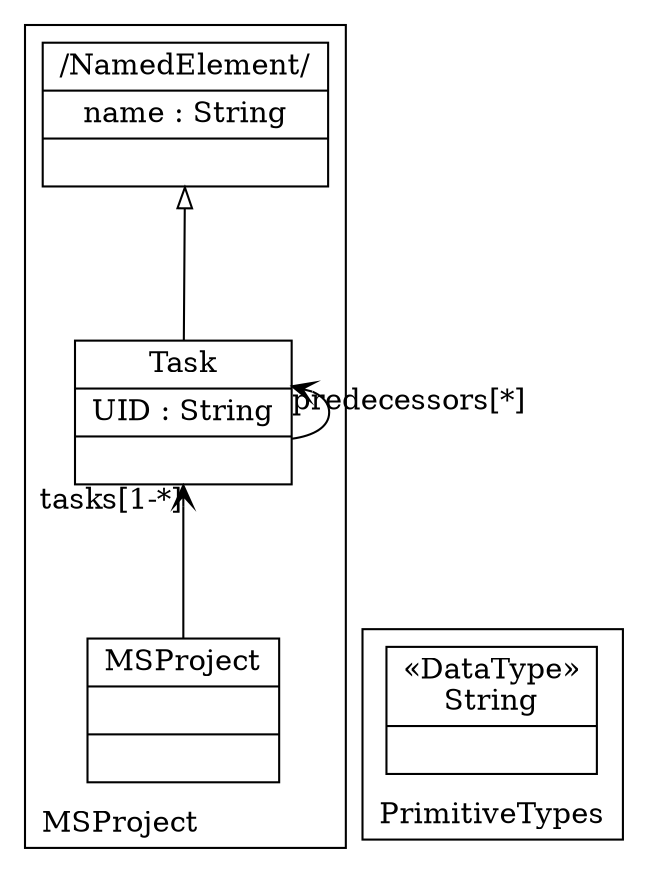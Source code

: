 digraph "KM3 Model in DOT" {
graph[rankdir=BT,labeljust=l,labelloc=t,nodeSep=0.75,compound=true];
 subgraph "cluster_MSProject"{
labelloc=t
color=black
label=MSProject
 node[shape=record];
MSProject[label="{MSProject| | }"]
 MSProject->Task[arrowhead=vee,arrowtail=diamond,headlabel="tasks[1-*]",group=Task,minlen=2,constraint=true,]
;
 node[shape=record];
NamedElement[label="{/NamedElement/|name : String| }"]
;
 node[shape=record];
Task[label="{Task|UID : String| }"]
 Task->Task[arrowhead=vee,arrowtail=none,headlabel="predecessors[*]",group=Task,minlen=2,constraint=false,]
 Task->NamedElement[arrowhead=onormal,group=NamedElement,minlen=2,constraint=true,]
;

} subgraph "cluster_PrimitiveTypes"{
labelloc=t
color=black
label=PrimitiveTypes
 node[shape=record];
String[label="{&#171;DataType&#187;\nString|}"]
;

}
}